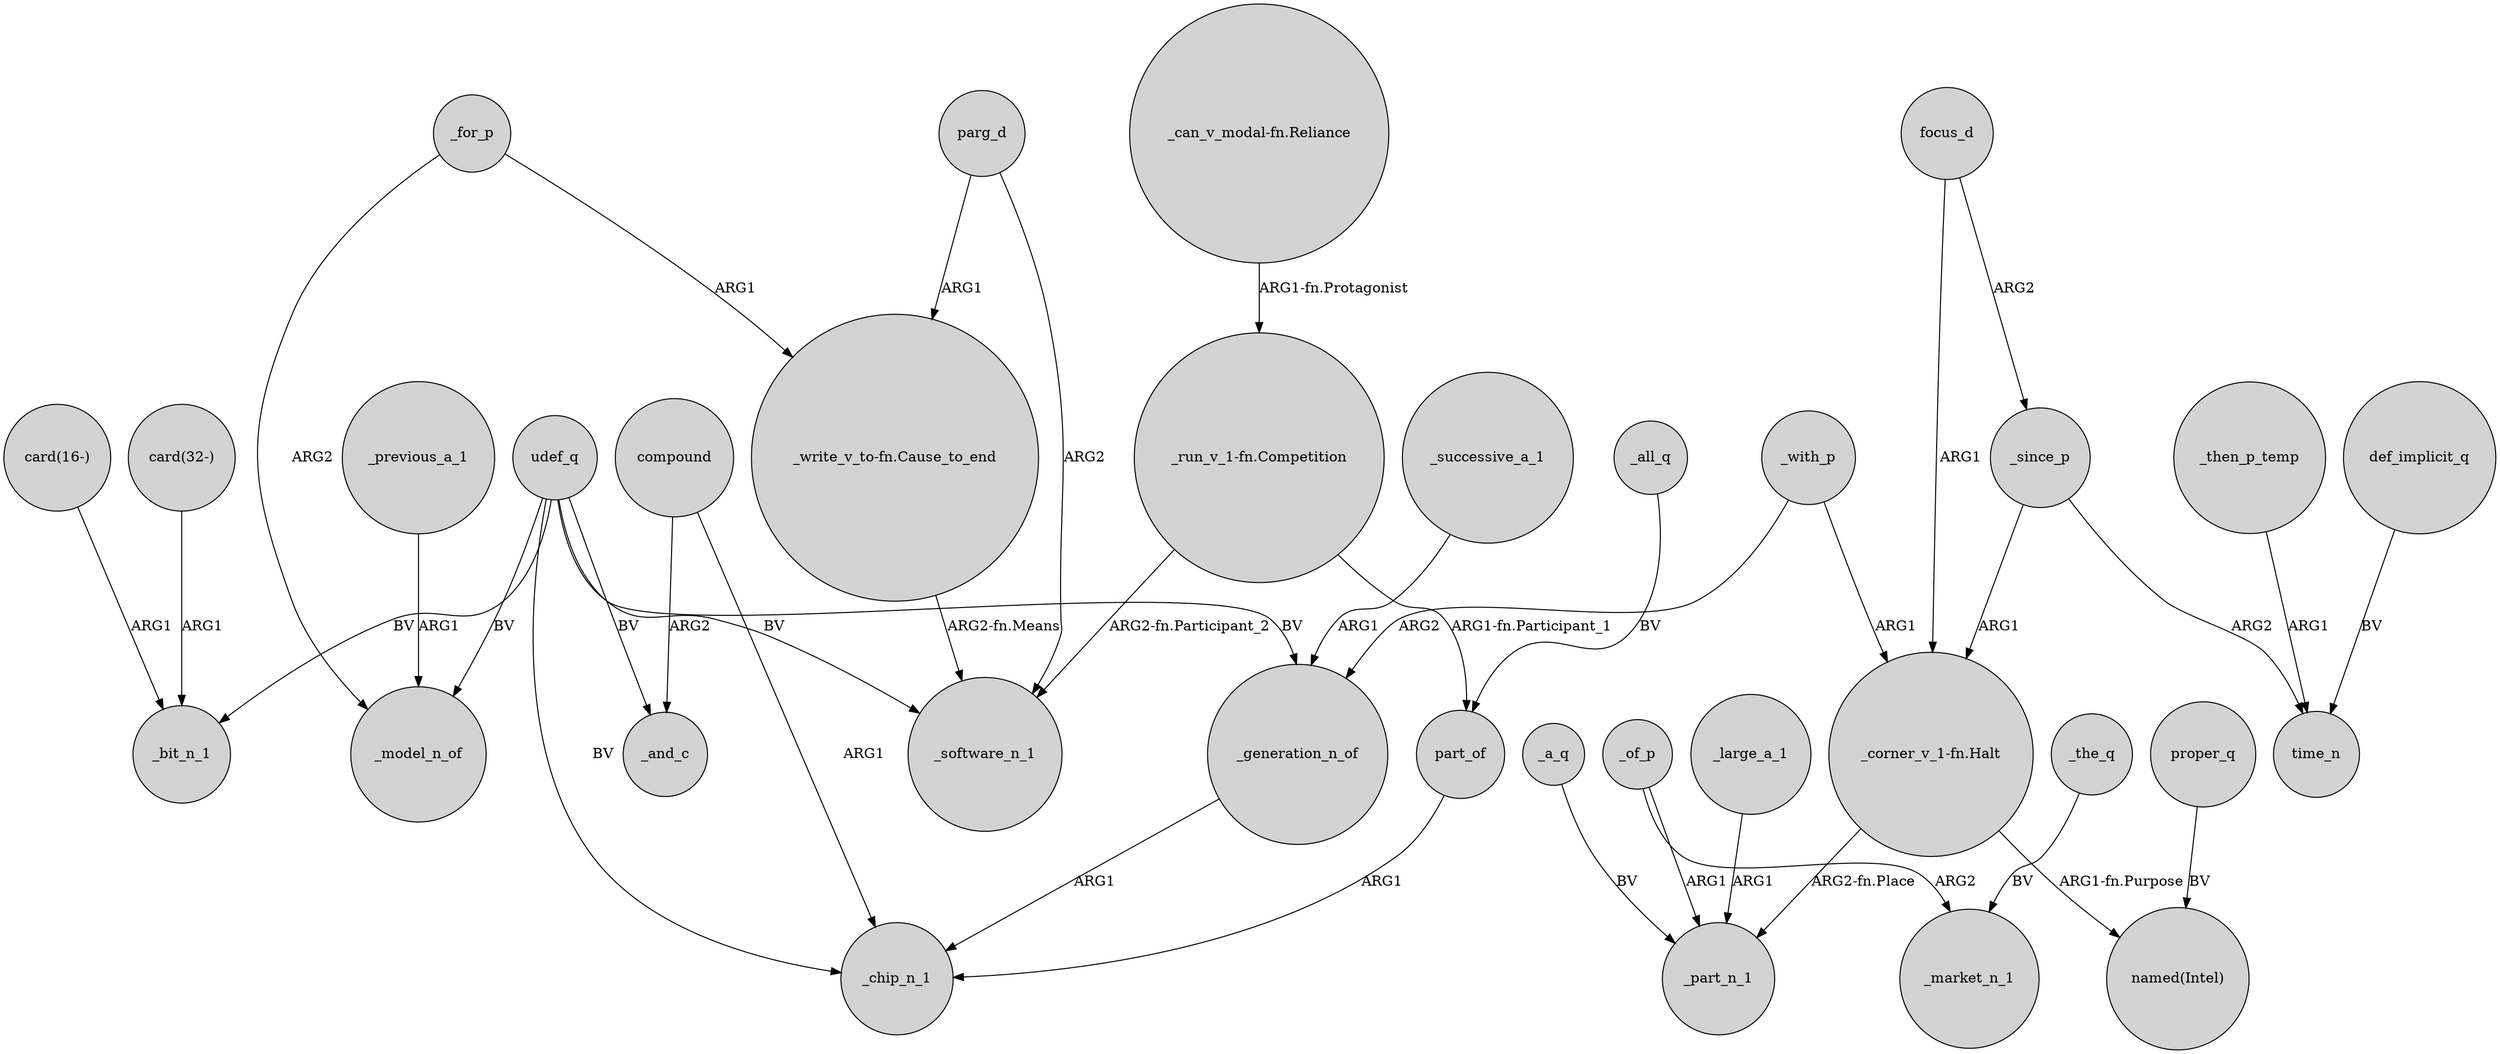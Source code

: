 digraph {
	node [shape=circle style=filled]
	"card(16-)" -> _bit_n_1 [label=ARG1]
	focus_d -> _since_p [label=ARG2]
	focus_d -> "_corner_v_1-fn.Halt" [label=ARG1]
	_a_q -> _part_n_1 [label=BV]
	_previous_a_1 -> _model_n_of [label=ARG1]
	_with_p -> _generation_n_of [label=ARG2]
	parg_d -> _software_n_1 [label=ARG2]
	"card(32-)" -> _bit_n_1 [label=ARG1]
	_for_p -> "_write_v_to-fn.Cause_to_end" [label=ARG1]
	_successive_a_1 -> _generation_n_of [label=ARG1]
	_then_p_temp -> time_n [label=ARG1]
	"_corner_v_1-fn.Halt" -> _part_n_1 [label="ARG2-fn.Place"]
	parg_d -> "_write_v_to-fn.Cause_to_end" [label=ARG1]
	_for_p -> _model_n_of [label=ARG2]
	_all_q -> part_of [label=BV]
	udef_q -> _and_c [label=BV]
	compound -> _and_c [label=ARG2]
	_the_q -> _market_n_1 [label=BV]
	udef_q -> _generation_n_of [label=BV]
	proper_q -> "named(Intel)" [label=BV]
	udef_q -> _model_n_of [label=BV]
	"_run_v_1-fn.Competition" -> part_of [label="ARG1-fn.Participant_1"]
	udef_q -> _bit_n_1 [label=BV]
	_since_p -> time_n [label=ARG2]
	part_of -> _chip_n_1 [label=ARG1]
	"_corner_v_1-fn.Halt" -> "named(Intel)" [label="ARG1-fn.Purpose"]
	_since_p -> "_corner_v_1-fn.Halt" [label=ARG1]
	compound -> _chip_n_1 [label=ARG1]
	"_can_v_modal-fn.Reliance" -> "_run_v_1-fn.Competition" [label="ARG1-fn.Protagonist"]
	"_write_v_to-fn.Cause_to_end" -> _software_n_1 [label="ARG2-fn.Means"]
	udef_q -> _chip_n_1 [label=BV]
	_large_a_1 -> _part_n_1 [label=ARG1]
	udef_q -> _software_n_1 [label=BV]
	_of_p -> _market_n_1 [label=ARG2]
	"_run_v_1-fn.Competition" -> _software_n_1 [label="ARG2-fn.Participant_2"]
	def_implicit_q -> time_n [label=BV]
	_of_p -> _part_n_1 [label=ARG1]
	_generation_n_of -> _chip_n_1 [label=ARG1]
	_with_p -> "_corner_v_1-fn.Halt" [label=ARG1]
}
